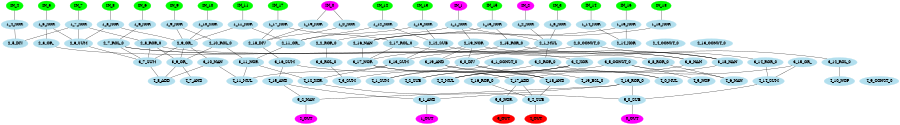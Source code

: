 digraph EACircuit {
rankdir=BT;
edge [dir=none];
size="6,6";
ordering=out;
node [color=magenta, style=filled];
"IN_0";
"IN_1";
"IN_2";
node [color=green, style=filled];
"IN_3";
"IN_4";
"IN_5";
"IN_6";
"IN_7";
"IN_8";
"IN_9";
"IN_10";
"IN_11";
"IN_12";
"IN_13";
"IN_14";
"IN_15";
"IN_16";
"IN_17";
"IN_18";
node [color=lightblue2, style=filled];
{ rank=same; "1_0_XOR"; "1_1_XOR"; "1_2_XOR"; "1_3_XOR"; "1_4_XOR"; "1_5_XOR"; "1_6_XOR"; "1_7_XOR"; "1_8_XOR"; "1_9_XOR"; "1_10_XOR"; "1_11_XOR"; "1_12_XOR"; "1_13_XOR"; "1_14_XOR"; "1_15_XOR"; "1_16_XOR"; "1_17_XOR"; "1_18_XOR"; "1_19_XOR"; }
"1_0_XOR" -> "IN_0";
"1_1_XOR" -> "IN_1";
"1_2_XOR" -> "IN_2";
"1_3_XOR" -> "IN_3";
"1_4_XOR" -> "IN_4";
"1_5_XOR" -> "IN_5";
"1_6_XOR" -> "IN_6";
"1_7_XOR" -> "IN_7";
"1_8_XOR" -> "IN_8";
"1_9_XOR" -> "IN_9";
"1_10_XOR" -> "IN_10";
"1_11_XOR" -> "IN_11";
"1_12_XOR" -> "IN_12";
"1_13_XOR" -> "IN_13";
"1_14_XOR" -> "IN_14";
"1_15_XOR" -> "IN_15";
"1_16_XOR" -> "IN_16";
"1_17_XOR" -> "IN_17";
"1_18_XOR" -> "IN_18";
"1_19_XOR" -> "IN_0";
node [color=lightblue2, style=filled];
{ rank=same; "2_0_CONST_0"; "2_1_MUL"; "2_2_ROR_0"; "2_3_OR_"; "2_4_CONST_0"; "2_5_DIV"; "2_6_SUM"; "2_7_ROL_0"; "2_8_ROR_0"; "2_9_OR_"; "2_10_ROL_0"; "2_11_OR_"; "2_12_SUB"; "2_13_CONST_0"; "2_14_XOR"; "2_15_ROR_0"; "2_16_NAN"; "2_17_ROL_0"; "2_18_DIV"; "2_19_NOR"; }
"2_1_MUL" -> "1_1_XOR";
"2_1_MUL" -> "1_2_XOR";
"2_1_MUL" -> "1_3_XOR";
"2_2_ROR_0" -> "1_1_XOR";
"2_3_OR_" -> "1_5_XOR";
"2_5_DIV" -> "1_4_XOR";
"2_5_DIV" -> "1_7_XOR";
"2_6_SUM" -> "1_5_XOR";
"2_6_SUM" -> "1_7_XOR";
"2_6_SUM" -> "1_8_XOR";
"2_7_ROL_0" -> "1_6_XOR";
"2_8_ROR_0" -> "1_7_XOR";
"2_9_OR_" -> "1_8_XOR";
"2_9_OR_" -> "1_9_XOR";
"2_9_OR_" -> "1_10_XOR";
"2_9_OR_" -> "1_11_XOR";
"2_10_ROL_0" -> "1_9_XOR";
"2_11_OR_" -> "1_11_XOR";
"2_11_OR_" -> "1_12_XOR";
"2_11_OR_" -> "1_13_XOR";
"2_12_SUB" -> "1_12_XOR";
"2_12_SUB" -> "1_13_XOR";
"2_14_XOR" -> "1_14_XOR";
"2_14_XOR" -> "1_16_XOR";
"2_15_ROR_0" -> "1_15_XOR";
"2_16_NAN" -> "1_15_XOR";
"2_16_NAN" -> "1_16_XOR";
"2_16_NAN" -> "1_18_XOR";
"2_17_ROL_0" -> "1_17_XOR";
"2_18_DIV" -> "1_17_XOR";
"2_18_DIV" -> "1_19_XOR";
"2_18_DIV" -> "1_0_XOR";
"2_19_NOR" -> "1_1_XOR";
node [color=lightblue2, style=filled];
{ rank=same; "3_0_DIV"; "3_1_CONST_0"; "3_2_ROR_0"; "3_3_ROL_0"; "3_4_XOR"; "3_5_CONST_0"; "3_6_NAN"; "3_7_SUM"; "3_8_ROR_0"; "3_9_OR_"; "3_10_NAN"; "3_11_NOR"; "3_12_ROL_0"; "3_13_SUM"; "3_14_ROR_0"; "3_15_OR_"; "3_16_SUM"; "3_17_NOR"; "3_18_NAN"; "3_19_AND"; }
"3_0_DIV" -> "2_19_NOR";
"3_0_DIV" -> "2_1_MUL";
"3_2_ROR_0" -> "2_1_MUL";
"3_3_ROL_0" -> "2_2_ROR_0";
"3_4_XOR" -> "2_3_OR_";
"3_6_NAN" -> "2_7_ROL_0";
"3_6_NAN" -> "2_8_ROR_0";
"3_7_SUM" -> "2_6_SUM";
"3_7_SUM" -> "2_7_ROL_0";
"3_7_SUM" -> "2_8_ROR_0";
"3_7_SUM" -> "2_9_OR_";
"3_8_ROR_0" -> "2_7_ROL_0";
"3_9_OR_" -> "2_8_ROR_0";
"3_9_OR_" -> "2_9_OR_";
"3_9_OR_" -> "2_10_ROL_0";
"3_10_NAN" -> "2_9_OR_";
"3_11_NOR" -> "2_10_ROL_0";
"3_11_NOR" -> "2_11_OR_";
"3_12_ROL_0" -> "2_12_SUB";
"3_13_SUM" -> "2_12_SUB";
"3_13_SUM" -> "2_15_ROR_0";
"3_14_ROR_0" -> "2_15_ROR_0";
"3_16_SUM" -> "2_18_DIV";
"3_17_NOR" -> "2_16_NAN";
"3_17_NOR" -> "2_17_ROL_0";
"3_17_NOR" -> "2_19_NOR";
"3_18_NAN" -> "2_17_ROL_0";
"3_18_NAN" -> "2_19_NOR";
"3_18_NAN" -> "2_0_CONST_0";
"3_19_AND" -> "2_19_NOR";
"3_19_AND" -> "2_0_CONST_0";
node [color=lightblue2, style=filled];
{ rank=same; "4_0_MUL"; "4_1_SUM"; "4_2_SUB"; "4_3_SUM"; "4_4_MUL"; "4_5_NOP"; "4_6_NAN"; "4_7_AND"; "4_8_ADD"; "4_9_CONST_0"; "4_10_NOP"; "4_11_MUL"; "4_12_XOR"; "4_13_ROR_0"; "4_14_SUM"; "4_15_AND"; "4_16_ROR_0"; "4_17_ADD"; "4_18_AND"; "4_19_BSL_0"; }
"4_0_MUL" -> "3_19_AND";
"4_0_MUL" -> "3_2_ROR_0";
"4_1_SUM" -> "3_0_DIV";
"4_1_SUM" -> "3_1_CONST_0";
"4_2_SUB" -> "3_2_ROR_0";
"4_2_SUB" -> "3_4_XOR";
"4_3_SUM" -> "3_3_ROL_0";
"4_3_SUM" -> "3_4_XOR";
"4_4_MUL" -> "3_4_XOR";
"4_4_MUL" -> "3_5_CONST_0";
"4_4_MUL" -> "3_6_NAN";
"4_5_NOP" -> "3_5_CONST_0";
"4_6_NAN" -> "3_5_CONST_0";
"4_6_NAN" -> "3_8_ROR_0";
"4_7_AND" -> "3_9_OR_";
"4_8_ADD" -> "3_7_SUM";
"4_8_ADD" -> "3_9_OR_";
"4_8_ADD" -> "3_10_NAN";
"4_10_NOP" -> "3_12_ROL_0";
"4_11_MUL" -> "3_10_NAN";
"4_11_MUL" -> "3_11_NOR";
"4_11_MUL" -> "3_13_SUM";
"4_12_XOR" -> "3_11_NOR";
"4_12_XOR" -> "3_13_SUM";
"4_14_SUM" -> "3_14_ROR_0";
"4_14_SUM" -> "3_15_OR_";
"4_15_AND" -> "3_16_SUM";
"4_16_ROR_0" -> "3_15_OR_";
"4_17_ADD" -> "3_16_SUM";
"4_17_ADD" -> "3_17_NOR";
"4_17_ADD" -> "3_18_NAN";
"4_18_AND" -> "3_17_NOR";
"4_18_AND" -> "3_19_AND";
"4_18_AND" -> "3_0_DIV";
"4_19_BSL_0" -> "3_0_DIV";
node [color=lightblue2, style=filled];
{ rank=same; "5_0_SUB"; "5_1_AND"; "5_2_NAN"; "5_3_NOR"; "5_4_SUB"; }
"5_0_SUB" -> "4_12_XOR";
"5_0_SUB" -> "4_13_ROR_0";
"5_0_SUB" -> "4_14_SUM";
"5_1_AND" -> "4_13_ROR_0";
"5_1_AND" -> "4_15_AND";
"5_2_NAN" -> "4_13_ROR_0";
"5_2_NAN" -> "4_15_AND";
"5_3_NOR" -> "4_17_ADD";
"5_4_SUB" -> "4_16_ROR_0";
"5_4_SUB" -> "4_17_ADD";
"5_4_SUB" -> "4_18_AND";
node [color=magenta];
"0_OUT" -> "5_0_SUB";
"1_OUT" -> "5_1_AND";
"2_OUT" -> "5_2_NAN";
node [color=red];
"3_OUT" -> "5_3_NOR";
"4_OUT" -> "5_4_SUB";
}